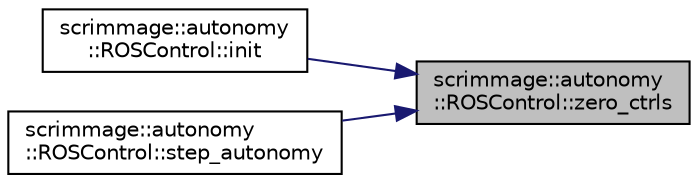 digraph "scrimmage::autonomy::ROSControl::zero_ctrls"
{
 // LATEX_PDF_SIZE
  edge [fontname="Helvetica",fontsize="10",labelfontname="Helvetica",labelfontsize="10"];
  node [fontname="Helvetica",fontsize="10",shape=record];
  rankdir="RL";
  Node1 [label="scrimmage::autonomy\l::ROSControl::zero_ctrls",height=0.2,width=0.4,color="black", fillcolor="grey75", style="filled", fontcolor="black",tooltip=" "];
  Node1 -> Node2 [dir="back",color="midnightblue",fontsize="10",style="solid",fontname="Helvetica"];
  Node2 [label="scrimmage::autonomy\l::ROSControl::init",height=0.2,width=0.4,color="black", fillcolor="white", style="filled",URL="$classscrimmage_1_1autonomy_1_1ROSControl.html#a8695d8cf2c2f956f5c5fb23a03018117",tooltip=" "];
  Node1 -> Node3 [dir="back",color="midnightblue",fontsize="10",style="solid",fontname="Helvetica"];
  Node3 [label="scrimmage::autonomy\l::ROSControl::step_autonomy",height=0.2,width=0.4,color="black", fillcolor="white", style="filled",URL="$classscrimmage_1_1autonomy_1_1ROSControl.html#a3f8e68a14bc2b8410d14fc7146cb6963",tooltip=" "];
}
